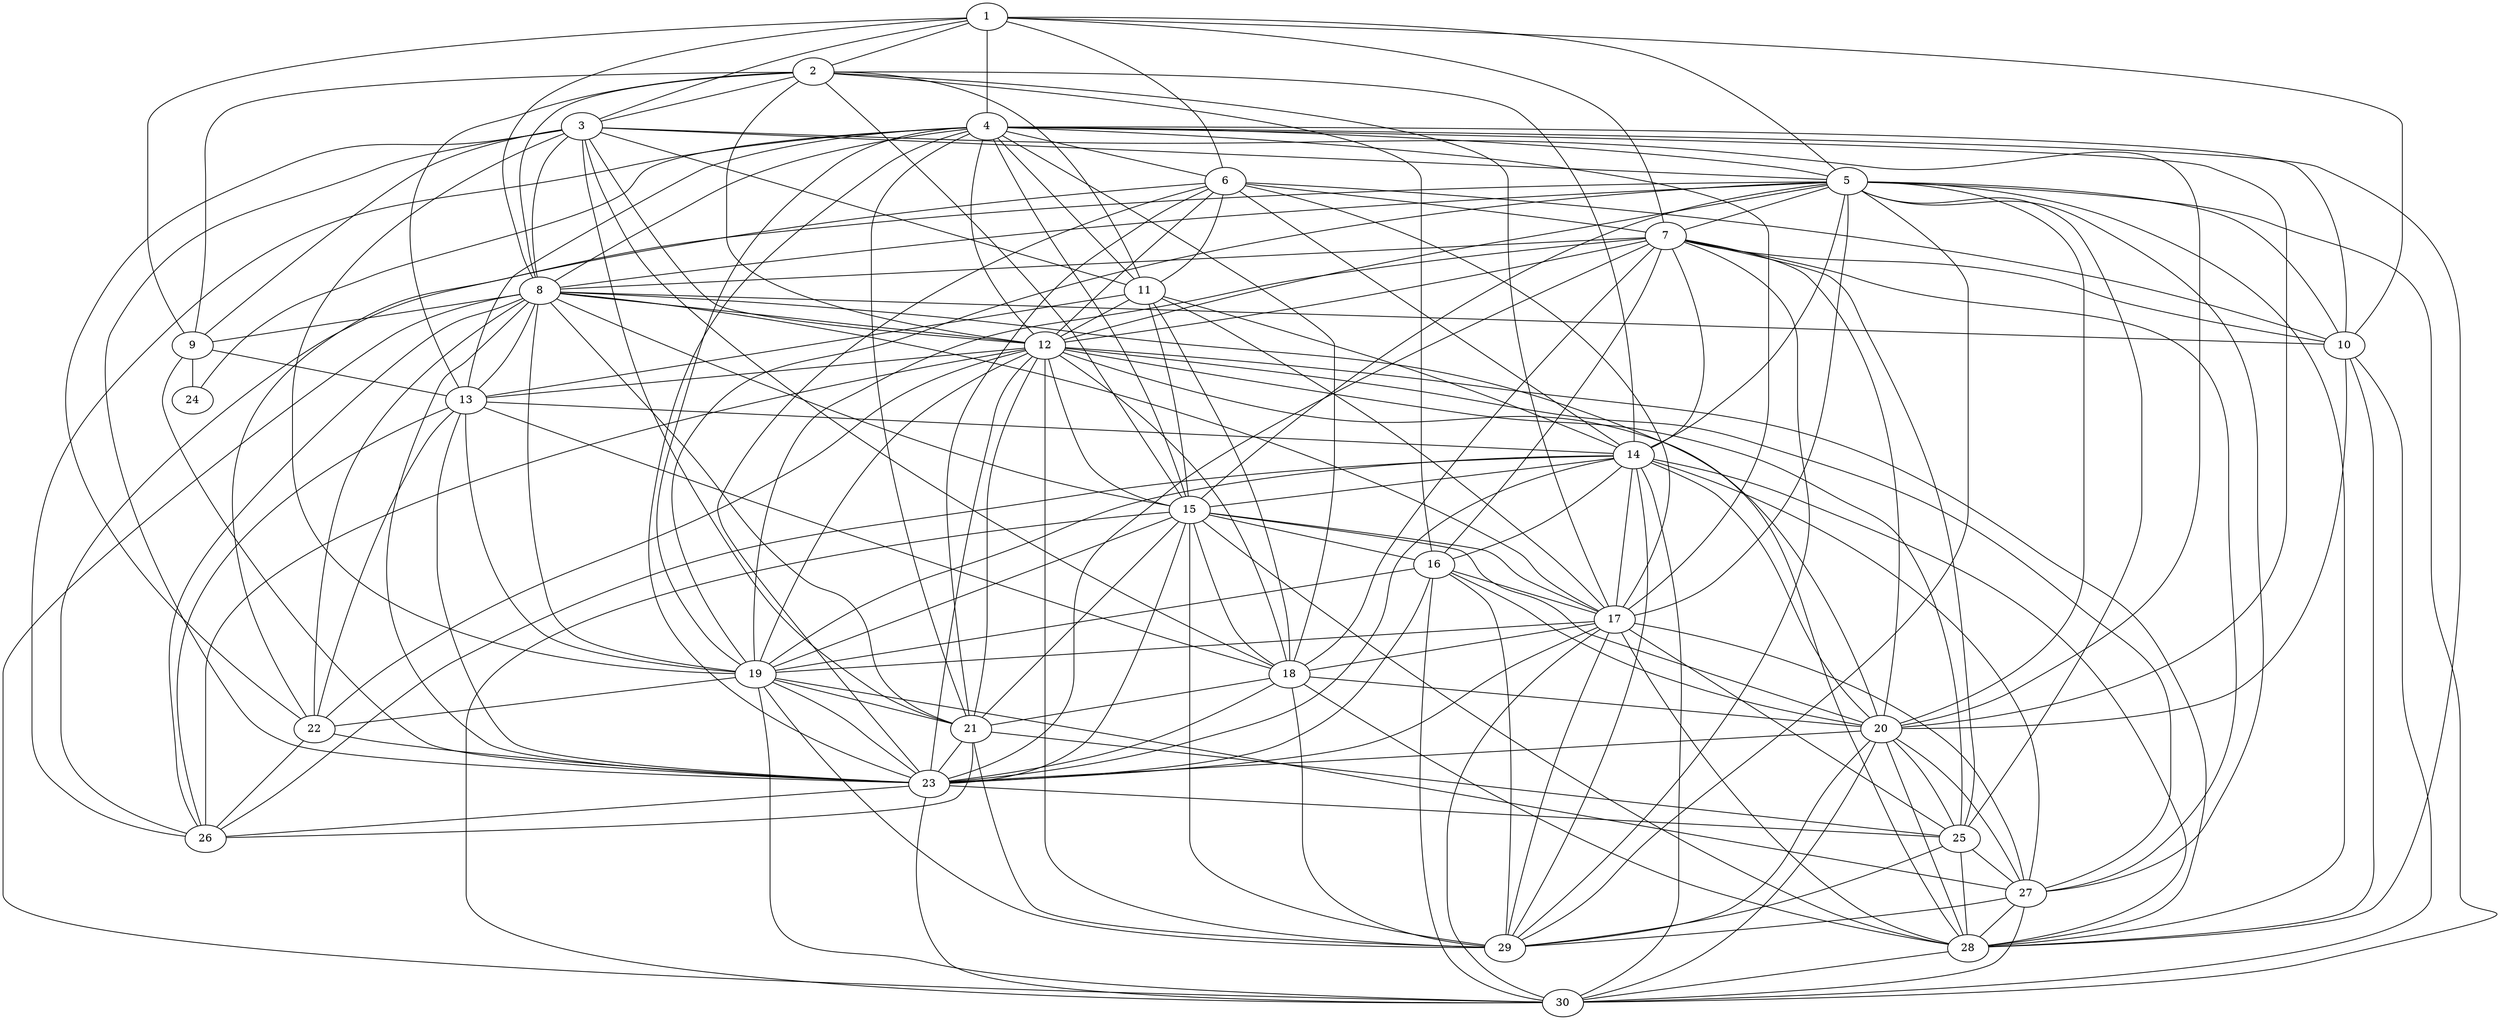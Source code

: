 graph {
1--2;
1--3;
1--4;
1--5;
1--6;
1--7;
1--8;
1--9;
1--10;
2--11;
2--3;
2--12;
2--13;
2--14;
2--15;
2--16;
2--17;
2--8;
2--9;
3--11;
11--12;
4--11;
11--13;
11--18;
11--14;
11--15;
6--11;
11--17;
3--12;
3--19;
3--18;
3--5;
3--20;
3--21;
3--8;
3--22;
3--9;
3--23;
9--24;
4--24;
4--12;
12--13;
12--19;
12--18;
12--15;
12--25;
12--26;
5--12;
12--20;
12--21;
12--27;
6--12;
7--12;
12--28;
8--12;
12--22;
12--23;
12--29;
4--13;
4--19;
4--18;
4--15;
4--26;
4--5;
4--20;
4--21;
4--6;
4--17;
4--28;
4--8;
4--10;
4--23;
13--19;
13--18;
13--14;
13--26;
8--13;
13--22;
9--13;
13--23;
14--19;
15--19;
5--19;
19--21;
19--27;
7--19;
16--19;
19--30;
17--19;
8--19;
19--22;
19--23;
19--29;
15--18;
18--20;
18--21;
7--18;
17--18;
18--28;
18--23;
18--29;
14--15;
14--26;
5--14;
14--20;
14--27;
6--14;
7--14;
14--16;
14--30;
14--17;
14--28;
14--23;
14--29;
5--15;
15--20;
15--21;
15--16;
15--30;
15--17;
15--28;
8--15;
15--23;
15--29;
5--25;
20--25;
21--25;
25--27;
7--25;
17--25;
25--28;
23--25;
25--29;
21--26;
6--26;
8--26;
22--26;
23--26;
5--20;
5--27;
5--7;
5--30;
5--17;
5--28;
5--8;
5--22;
5--10;
5--29;
20--27;
7--20;
16--20;
20--30;
20--28;
10--20;
20--23;
20--29;
6--21;
8--21;
21--23;
21--29;
7--27;
27--30;
17--27;
27--28;
27--29;
6--7;
6--17;
6--10;
6--23;
7--16;
7--8;
7--10;
7--23;
7--29;
16--30;
16--17;
16--23;
16--29;
17--30;
28--30;
8--30;
10--30;
23--30;
17--28;
8--17;
17--23;
17--29;
8--28;
10--28;
8--22;
8--9;
8--10;
8--23;
22--23;
9--23;
}
